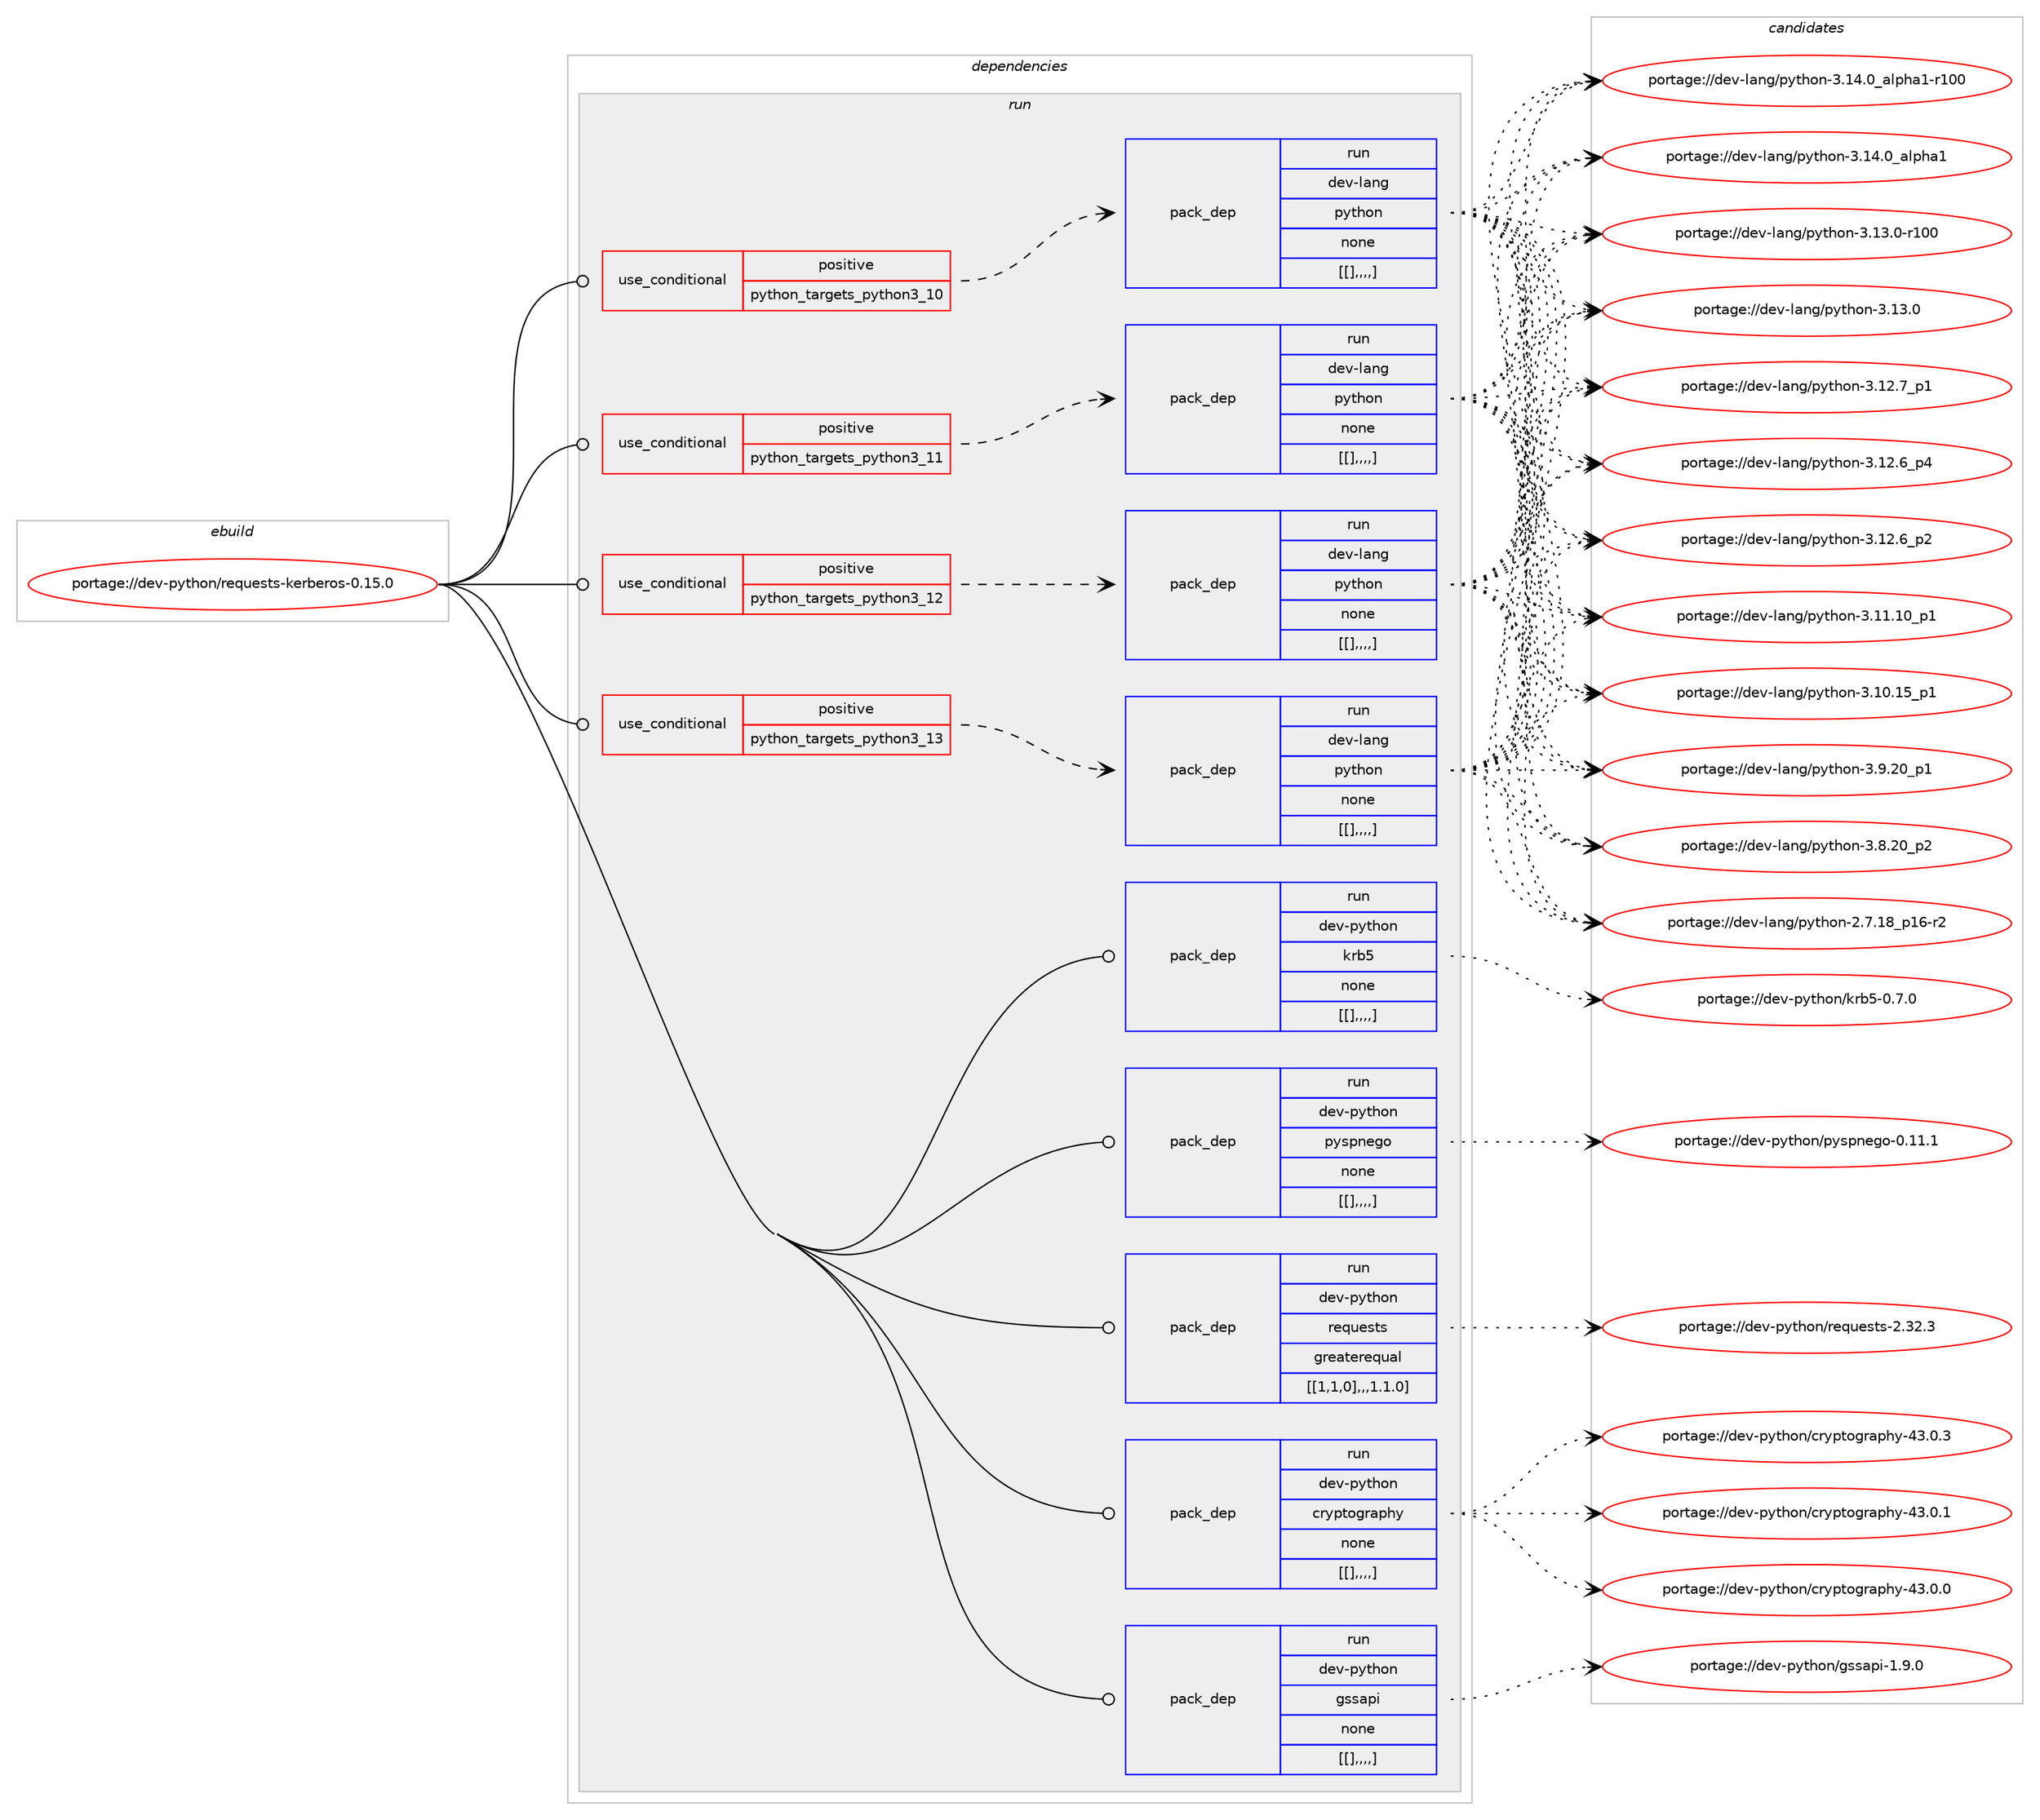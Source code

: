 digraph prolog {

# *************
# Graph options
# *************

newrank=true;
concentrate=true;
compound=true;
graph [rankdir=LR,fontname=Helvetica,fontsize=10,ranksep=1.5];#, ranksep=2.5, nodesep=0.2];
edge  [arrowhead=vee];
node  [fontname=Helvetica,fontsize=10];

# **********
# The ebuild
# **********

subgraph cluster_leftcol {
color=gray;
label=<<i>ebuild</i>>;
id [label="portage://dev-python/requests-kerberos-0.15.0", color=red, width=4, href="../dev-python/requests-kerberos-0.15.0.svg"];
}

# ****************
# The dependencies
# ****************

subgraph cluster_midcol {
color=gray;
label=<<i>dependencies</i>>;
subgraph cluster_compile {
fillcolor="#eeeeee";
style=filled;
label=<<i>compile</i>>;
}
subgraph cluster_compileandrun {
fillcolor="#eeeeee";
style=filled;
label=<<i>compile and run</i>>;
}
subgraph cluster_run {
fillcolor="#eeeeee";
style=filled;
label=<<i>run</i>>;
subgraph cond41758 {
dependency168717 [label=<<TABLE BORDER="0" CELLBORDER="1" CELLSPACING="0" CELLPADDING="4"><TR><TD ROWSPAN="3" CELLPADDING="10">use_conditional</TD></TR><TR><TD>positive</TD></TR><TR><TD>python_targets_python3_10</TD></TR></TABLE>>, shape=none, color=red];
subgraph pack125638 {
dependency168773 [label=<<TABLE BORDER="0" CELLBORDER="1" CELLSPACING="0" CELLPADDING="4" WIDTH="220"><TR><TD ROWSPAN="6" CELLPADDING="30">pack_dep</TD></TR><TR><TD WIDTH="110">run</TD></TR><TR><TD>dev-lang</TD></TR><TR><TD>python</TD></TR><TR><TD>none</TD></TR><TR><TD>[[],,,,]</TD></TR></TABLE>>, shape=none, color=blue];
}
dependency168717:e -> dependency168773:w [weight=20,style="dashed",arrowhead="vee"];
}
id:e -> dependency168717:w [weight=20,style="solid",arrowhead="odot"];
subgraph cond41777 {
dependency168815 [label=<<TABLE BORDER="0" CELLBORDER="1" CELLSPACING="0" CELLPADDING="4"><TR><TD ROWSPAN="3" CELLPADDING="10">use_conditional</TD></TR><TR><TD>positive</TD></TR><TR><TD>python_targets_python3_11</TD></TR></TABLE>>, shape=none, color=red];
subgraph pack125710 {
dependency168857 [label=<<TABLE BORDER="0" CELLBORDER="1" CELLSPACING="0" CELLPADDING="4" WIDTH="220"><TR><TD ROWSPAN="6" CELLPADDING="30">pack_dep</TD></TR><TR><TD WIDTH="110">run</TD></TR><TR><TD>dev-lang</TD></TR><TR><TD>python</TD></TR><TR><TD>none</TD></TR><TR><TD>[[],,,,]</TD></TR></TABLE>>, shape=none, color=blue];
}
dependency168815:e -> dependency168857:w [weight=20,style="dashed",arrowhead="vee"];
}
id:e -> dependency168815:w [weight=20,style="solid",arrowhead="odot"];
subgraph cond41845 {
dependency169004 [label=<<TABLE BORDER="0" CELLBORDER="1" CELLSPACING="0" CELLPADDING="4"><TR><TD ROWSPAN="3" CELLPADDING="10">use_conditional</TD></TR><TR><TD>positive</TD></TR><TR><TD>python_targets_python3_12</TD></TR></TABLE>>, shape=none, color=red];
subgraph pack125807 {
dependency169041 [label=<<TABLE BORDER="0" CELLBORDER="1" CELLSPACING="0" CELLPADDING="4" WIDTH="220"><TR><TD ROWSPAN="6" CELLPADDING="30">pack_dep</TD></TR><TR><TD WIDTH="110">run</TD></TR><TR><TD>dev-lang</TD></TR><TR><TD>python</TD></TR><TR><TD>none</TD></TR><TR><TD>[[],,,,]</TD></TR></TABLE>>, shape=none, color=blue];
}
dependency169004:e -> dependency169041:w [weight=20,style="dashed",arrowhead="vee"];
}
id:e -> dependency169004:w [weight=20,style="solid",arrowhead="odot"];
subgraph cond41906 {
dependency169103 [label=<<TABLE BORDER="0" CELLBORDER="1" CELLSPACING="0" CELLPADDING="4"><TR><TD ROWSPAN="3" CELLPADDING="10">use_conditional</TD></TR><TR><TD>positive</TD></TR><TR><TD>python_targets_python3_13</TD></TR></TABLE>>, shape=none, color=red];
subgraph pack125860 {
dependency169111 [label=<<TABLE BORDER="0" CELLBORDER="1" CELLSPACING="0" CELLPADDING="4" WIDTH="220"><TR><TD ROWSPAN="6" CELLPADDING="30">pack_dep</TD></TR><TR><TD WIDTH="110">run</TD></TR><TR><TD>dev-lang</TD></TR><TR><TD>python</TD></TR><TR><TD>none</TD></TR><TR><TD>[[],,,,]</TD></TR></TABLE>>, shape=none, color=blue];
}
dependency169103:e -> dependency169111:w [weight=20,style="dashed",arrowhead="vee"];
}
id:e -> dependency169103:w [weight=20,style="solid",arrowhead="odot"];
subgraph pack125880 {
dependency169133 [label=<<TABLE BORDER="0" CELLBORDER="1" CELLSPACING="0" CELLPADDING="4" WIDTH="220"><TR><TD ROWSPAN="6" CELLPADDING="30">pack_dep</TD></TR><TR><TD WIDTH="110">run</TD></TR><TR><TD>dev-python</TD></TR><TR><TD>cryptography</TD></TR><TR><TD>none</TD></TR><TR><TD>[[],,,,]</TD></TR></TABLE>>, shape=none, color=blue];
}
id:e -> dependency169133:w [weight=20,style="solid",arrowhead="odot"];
subgraph pack125884 {
dependency169140 [label=<<TABLE BORDER="0" CELLBORDER="1" CELLSPACING="0" CELLPADDING="4" WIDTH="220"><TR><TD ROWSPAN="6" CELLPADDING="30">pack_dep</TD></TR><TR><TD WIDTH="110">run</TD></TR><TR><TD>dev-python</TD></TR><TR><TD>gssapi</TD></TR><TR><TD>none</TD></TR><TR><TD>[[],,,,]</TD></TR></TABLE>>, shape=none, color=blue];
}
id:e -> dependency169140:w [weight=20,style="solid",arrowhead="odot"];
subgraph pack125886 {
dependency169146 [label=<<TABLE BORDER="0" CELLBORDER="1" CELLSPACING="0" CELLPADDING="4" WIDTH="220"><TR><TD ROWSPAN="6" CELLPADDING="30">pack_dep</TD></TR><TR><TD WIDTH="110">run</TD></TR><TR><TD>dev-python</TD></TR><TR><TD>krb5</TD></TR><TR><TD>none</TD></TR><TR><TD>[[],,,,]</TD></TR></TABLE>>, shape=none, color=blue];
}
id:e -> dependency169146:w [weight=20,style="solid",arrowhead="odot"];
subgraph pack125889 {
dependency169167 [label=<<TABLE BORDER="0" CELLBORDER="1" CELLSPACING="0" CELLPADDING="4" WIDTH="220"><TR><TD ROWSPAN="6" CELLPADDING="30">pack_dep</TD></TR><TR><TD WIDTH="110">run</TD></TR><TR><TD>dev-python</TD></TR><TR><TD>pyspnego</TD></TR><TR><TD>none</TD></TR><TR><TD>[[],,,,]</TD></TR></TABLE>>, shape=none, color=blue];
}
id:e -> dependency169167:w [weight=20,style="solid",arrowhead="odot"];
subgraph pack125903 {
dependency169185 [label=<<TABLE BORDER="0" CELLBORDER="1" CELLSPACING="0" CELLPADDING="4" WIDTH="220"><TR><TD ROWSPAN="6" CELLPADDING="30">pack_dep</TD></TR><TR><TD WIDTH="110">run</TD></TR><TR><TD>dev-python</TD></TR><TR><TD>requests</TD></TR><TR><TD>greaterequal</TD></TR><TR><TD>[[1,1,0],,,1.1.0]</TD></TR></TABLE>>, shape=none, color=blue];
}
id:e -> dependency169185:w [weight=20,style="solid",arrowhead="odot"];
}
}

# **************
# The candidates
# **************

subgraph cluster_choices {
rank=same;
color=gray;
label=<<i>candidates</i>>;

subgraph choice125421 {
color=black;
nodesep=1;
choice100101118451089711010347112121116104111110455146495246489597108112104974945114494848 [label="portage://dev-lang/python-3.14.0_alpha1-r100", color=red, width=4,href="../dev-lang/python-3.14.0_alpha1-r100.svg"];
choice1001011184510897110103471121211161041111104551464952464895971081121049749 [label="portage://dev-lang/python-3.14.0_alpha1", color=red, width=4,href="../dev-lang/python-3.14.0_alpha1.svg"];
choice1001011184510897110103471121211161041111104551464951464845114494848 [label="portage://dev-lang/python-3.13.0-r100", color=red, width=4,href="../dev-lang/python-3.13.0-r100.svg"];
choice10010111845108971101034711212111610411111045514649514648 [label="portage://dev-lang/python-3.13.0", color=red, width=4,href="../dev-lang/python-3.13.0.svg"];
choice100101118451089711010347112121116104111110455146495046559511249 [label="portage://dev-lang/python-3.12.7_p1", color=red, width=4,href="../dev-lang/python-3.12.7_p1.svg"];
choice100101118451089711010347112121116104111110455146495046549511252 [label="portage://dev-lang/python-3.12.6_p4", color=red, width=4,href="../dev-lang/python-3.12.6_p4.svg"];
choice100101118451089711010347112121116104111110455146495046549511250 [label="portage://dev-lang/python-3.12.6_p2", color=red, width=4,href="../dev-lang/python-3.12.6_p2.svg"];
choice10010111845108971101034711212111610411111045514649494649489511249 [label="portage://dev-lang/python-3.11.10_p1", color=red, width=4,href="../dev-lang/python-3.11.10_p1.svg"];
choice10010111845108971101034711212111610411111045514649484649539511249 [label="portage://dev-lang/python-3.10.15_p1", color=red, width=4,href="../dev-lang/python-3.10.15_p1.svg"];
choice100101118451089711010347112121116104111110455146574650489511249 [label="portage://dev-lang/python-3.9.20_p1", color=red, width=4,href="../dev-lang/python-3.9.20_p1.svg"];
choice100101118451089711010347112121116104111110455146564650489511250 [label="portage://dev-lang/python-3.8.20_p2", color=red, width=4,href="../dev-lang/python-3.8.20_p2.svg"];
choice100101118451089711010347112121116104111110455046554649569511249544511450 [label="portage://dev-lang/python-2.7.18_p16-r2", color=red, width=4,href="../dev-lang/python-2.7.18_p16-r2.svg"];
dependency168773:e -> choice100101118451089711010347112121116104111110455146495246489597108112104974945114494848:w [style=dotted,weight="100"];
dependency168773:e -> choice1001011184510897110103471121211161041111104551464952464895971081121049749:w [style=dotted,weight="100"];
dependency168773:e -> choice1001011184510897110103471121211161041111104551464951464845114494848:w [style=dotted,weight="100"];
dependency168773:e -> choice10010111845108971101034711212111610411111045514649514648:w [style=dotted,weight="100"];
dependency168773:e -> choice100101118451089711010347112121116104111110455146495046559511249:w [style=dotted,weight="100"];
dependency168773:e -> choice100101118451089711010347112121116104111110455146495046549511252:w [style=dotted,weight="100"];
dependency168773:e -> choice100101118451089711010347112121116104111110455146495046549511250:w [style=dotted,weight="100"];
dependency168773:e -> choice10010111845108971101034711212111610411111045514649494649489511249:w [style=dotted,weight="100"];
dependency168773:e -> choice10010111845108971101034711212111610411111045514649484649539511249:w [style=dotted,weight="100"];
dependency168773:e -> choice100101118451089711010347112121116104111110455146574650489511249:w [style=dotted,weight="100"];
dependency168773:e -> choice100101118451089711010347112121116104111110455146564650489511250:w [style=dotted,weight="100"];
dependency168773:e -> choice100101118451089711010347112121116104111110455046554649569511249544511450:w [style=dotted,weight="100"];
}
subgraph choice125431 {
color=black;
nodesep=1;
choice100101118451089711010347112121116104111110455146495246489597108112104974945114494848 [label="portage://dev-lang/python-3.14.0_alpha1-r100", color=red, width=4,href="../dev-lang/python-3.14.0_alpha1-r100.svg"];
choice1001011184510897110103471121211161041111104551464952464895971081121049749 [label="portage://dev-lang/python-3.14.0_alpha1", color=red, width=4,href="../dev-lang/python-3.14.0_alpha1.svg"];
choice1001011184510897110103471121211161041111104551464951464845114494848 [label="portage://dev-lang/python-3.13.0-r100", color=red, width=4,href="../dev-lang/python-3.13.0-r100.svg"];
choice10010111845108971101034711212111610411111045514649514648 [label="portage://dev-lang/python-3.13.0", color=red, width=4,href="../dev-lang/python-3.13.0.svg"];
choice100101118451089711010347112121116104111110455146495046559511249 [label="portage://dev-lang/python-3.12.7_p1", color=red, width=4,href="../dev-lang/python-3.12.7_p1.svg"];
choice100101118451089711010347112121116104111110455146495046549511252 [label="portage://dev-lang/python-3.12.6_p4", color=red, width=4,href="../dev-lang/python-3.12.6_p4.svg"];
choice100101118451089711010347112121116104111110455146495046549511250 [label="portage://dev-lang/python-3.12.6_p2", color=red, width=4,href="../dev-lang/python-3.12.6_p2.svg"];
choice10010111845108971101034711212111610411111045514649494649489511249 [label="portage://dev-lang/python-3.11.10_p1", color=red, width=4,href="../dev-lang/python-3.11.10_p1.svg"];
choice10010111845108971101034711212111610411111045514649484649539511249 [label="portage://dev-lang/python-3.10.15_p1", color=red, width=4,href="../dev-lang/python-3.10.15_p1.svg"];
choice100101118451089711010347112121116104111110455146574650489511249 [label="portage://dev-lang/python-3.9.20_p1", color=red, width=4,href="../dev-lang/python-3.9.20_p1.svg"];
choice100101118451089711010347112121116104111110455146564650489511250 [label="portage://dev-lang/python-3.8.20_p2", color=red, width=4,href="../dev-lang/python-3.8.20_p2.svg"];
choice100101118451089711010347112121116104111110455046554649569511249544511450 [label="portage://dev-lang/python-2.7.18_p16-r2", color=red, width=4,href="../dev-lang/python-2.7.18_p16-r2.svg"];
dependency168857:e -> choice100101118451089711010347112121116104111110455146495246489597108112104974945114494848:w [style=dotted,weight="100"];
dependency168857:e -> choice1001011184510897110103471121211161041111104551464952464895971081121049749:w [style=dotted,weight="100"];
dependency168857:e -> choice1001011184510897110103471121211161041111104551464951464845114494848:w [style=dotted,weight="100"];
dependency168857:e -> choice10010111845108971101034711212111610411111045514649514648:w [style=dotted,weight="100"];
dependency168857:e -> choice100101118451089711010347112121116104111110455146495046559511249:w [style=dotted,weight="100"];
dependency168857:e -> choice100101118451089711010347112121116104111110455146495046549511252:w [style=dotted,weight="100"];
dependency168857:e -> choice100101118451089711010347112121116104111110455146495046549511250:w [style=dotted,weight="100"];
dependency168857:e -> choice10010111845108971101034711212111610411111045514649494649489511249:w [style=dotted,weight="100"];
dependency168857:e -> choice10010111845108971101034711212111610411111045514649484649539511249:w [style=dotted,weight="100"];
dependency168857:e -> choice100101118451089711010347112121116104111110455146574650489511249:w [style=dotted,weight="100"];
dependency168857:e -> choice100101118451089711010347112121116104111110455146564650489511250:w [style=dotted,weight="100"];
dependency168857:e -> choice100101118451089711010347112121116104111110455046554649569511249544511450:w [style=dotted,weight="100"];
}
subgraph choice125437 {
color=black;
nodesep=1;
choice100101118451089711010347112121116104111110455146495246489597108112104974945114494848 [label="portage://dev-lang/python-3.14.0_alpha1-r100", color=red, width=4,href="../dev-lang/python-3.14.0_alpha1-r100.svg"];
choice1001011184510897110103471121211161041111104551464952464895971081121049749 [label="portage://dev-lang/python-3.14.0_alpha1", color=red, width=4,href="../dev-lang/python-3.14.0_alpha1.svg"];
choice1001011184510897110103471121211161041111104551464951464845114494848 [label="portage://dev-lang/python-3.13.0-r100", color=red, width=4,href="../dev-lang/python-3.13.0-r100.svg"];
choice10010111845108971101034711212111610411111045514649514648 [label="portage://dev-lang/python-3.13.0", color=red, width=4,href="../dev-lang/python-3.13.0.svg"];
choice100101118451089711010347112121116104111110455146495046559511249 [label="portage://dev-lang/python-3.12.7_p1", color=red, width=4,href="../dev-lang/python-3.12.7_p1.svg"];
choice100101118451089711010347112121116104111110455146495046549511252 [label="portage://dev-lang/python-3.12.6_p4", color=red, width=4,href="../dev-lang/python-3.12.6_p4.svg"];
choice100101118451089711010347112121116104111110455146495046549511250 [label="portage://dev-lang/python-3.12.6_p2", color=red, width=4,href="../dev-lang/python-3.12.6_p2.svg"];
choice10010111845108971101034711212111610411111045514649494649489511249 [label="portage://dev-lang/python-3.11.10_p1", color=red, width=4,href="../dev-lang/python-3.11.10_p1.svg"];
choice10010111845108971101034711212111610411111045514649484649539511249 [label="portage://dev-lang/python-3.10.15_p1", color=red, width=4,href="../dev-lang/python-3.10.15_p1.svg"];
choice100101118451089711010347112121116104111110455146574650489511249 [label="portage://dev-lang/python-3.9.20_p1", color=red, width=4,href="../dev-lang/python-3.9.20_p1.svg"];
choice100101118451089711010347112121116104111110455146564650489511250 [label="portage://dev-lang/python-3.8.20_p2", color=red, width=4,href="../dev-lang/python-3.8.20_p2.svg"];
choice100101118451089711010347112121116104111110455046554649569511249544511450 [label="portage://dev-lang/python-2.7.18_p16-r2", color=red, width=4,href="../dev-lang/python-2.7.18_p16-r2.svg"];
dependency169041:e -> choice100101118451089711010347112121116104111110455146495246489597108112104974945114494848:w [style=dotted,weight="100"];
dependency169041:e -> choice1001011184510897110103471121211161041111104551464952464895971081121049749:w [style=dotted,weight="100"];
dependency169041:e -> choice1001011184510897110103471121211161041111104551464951464845114494848:w [style=dotted,weight="100"];
dependency169041:e -> choice10010111845108971101034711212111610411111045514649514648:w [style=dotted,weight="100"];
dependency169041:e -> choice100101118451089711010347112121116104111110455146495046559511249:w [style=dotted,weight="100"];
dependency169041:e -> choice100101118451089711010347112121116104111110455146495046549511252:w [style=dotted,weight="100"];
dependency169041:e -> choice100101118451089711010347112121116104111110455146495046549511250:w [style=dotted,weight="100"];
dependency169041:e -> choice10010111845108971101034711212111610411111045514649494649489511249:w [style=dotted,weight="100"];
dependency169041:e -> choice10010111845108971101034711212111610411111045514649484649539511249:w [style=dotted,weight="100"];
dependency169041:e -> choice100101118451089711010347112121116104111110455146574650489511249:w [style=dotted,weight="100"];
dependency169041:e -> choice100101118451089711010347112121116104111110455146564650489511250:w [style=dotted,weight="100"];
dependency169041:e -> choice100101118451089711010347112121116104111110455046554649569511249544511450:w [style=dotted,weight="100"];
}
subgraph choice125463 {
color=black;
nodesep=1;
choice100101118451089711010347112121116104111110455146495246489597108112104974945114494848 [label="portage://dev-lang/python-3.14.0_alpha1-r100", color=red, width=4,href="../dev-lang/python-3.14.0_alpha1-r100.svg"];
choice1001011184510897110103471121211161041111104551464952464895971081121049749 [label="portage://dev-lang/python-3.14.0_alpha1", color=red, width=4,href="../dev-lang/python-3.14.0_alpha1.svg"];
choice1001011184510897110103471121211161041111104551464951464845114494848 [label="portage://dev-lang/python-3.13.0-r100", color=red, width=4,href="../dev-lang/python-3.13.0-r100.svg"];
choice10010111845108971101034711212111610411111045514649514648 [label="portage://dev-lang/python-3.13.0", color=red, width=4,href="../dev-lang/python-3.13.0.svg"];
choice100101118451089711010347112121116104111110455146495046559511249 [label="portage://dev-lang/python-3.12.7_p1", color=red, width=4,href="../dev-lang/python-3.12.7_p1.svg"];
choice100101118451089711010347112121116104111110455146495046549511252 [label="portage://dev-lang/python-3.12.6_p4", color=red, width=4,href="../dev-lang/python-3.12.6_p4.svg"];
choice100101118451089711010347112121116104111110455146495046549511250 [label="portage://dev-lang/python-3.12.6_p2", color=red, width=4,href="../dev-lang/python-3.12.6_p2.svg"];
choice10010111845108971101034711212111610411111045514649494649489511249 [label="portage://dev-lang/python-3.11.10_p1", color=red, width=4,href="../dev-lang/python-3.11.10_p1.svg"];
choice10010111845108971101034711212111610411111045514649484649539511249 [label="portage://dev-lang/python-3.10.15_p1", color=red, width=4,href="../dev-lang/python-3.10.15_p1.svg"];
choice100101118451089711010347112121116104111110455146574650489511249 [label="portage://dev-lang/python-3.9.20_p1", color=red, width=4,href="../dev-lang/python-3.9.20_p1.svg"];
choice100101118451089711010347112121116104111110455146564650489511250 [label="portage://dev-lang/python-3.8.20_p2", color=red, width=4,href="../dev-lang/python-3.8.20_p2.svg"];
choice100101118451089711010347112121116104111110455046554649569511249544511450 [label="portage://dev-lang/python-2.7.18_p16-r2", color=red, width=4,href="../dev-lang/python-2.7.18_p16-r2.svg"];
dependency169111:e -> choice100101118451089711010347112121116104111110455146495246489597108112104974945114494848:w [style=dotted,weight="100"];
dependency169111:e -> choice1001011184510897110103471121211161041111104551464952464895971081121049749:w [style=dotted,weight="100"];
dependency169111:e -> choice1001011184510897110103471121211161041111104551464951464845114494848:w [style=dotted,weight="100"];
dependency169111:e -> choice10010111845108971101034711212111610411111045514649514648:w [style=dotted,weight="100"];
dependency169111:e -> choice100101118451089711010347112121116104111110455146495046559511249:w [style=dotted,weight="100"];
dependency169111:e -> choice100101118451089711010347112121116104111110455146495046549511252:w [style=dotted,weight="100"];
dependency169111:e -> choice100101118451089711010347112121116104111110455146495046549511250:w [style=dotted,weight="100"];
dependency169111:e -> choice10010111845108971101034711212111610411111045514649494649489511249:w [style=dotted,weight="100"];
dependency169111:e -> choice10010111845108971101034711212111610411111045514649484649539511249:w [style=dotted,weight="100"];
dependency169111:e -> choice100101118451089711010347112121116104111110455146574650489511249:w [style=dotted,weight="100"];
dependency169111:e -> choice100101118451089711010347112121116104111110455146564650489511250:w [style=dotted,weight="100"];
dependency169111:e -> choice100101118451089711010347112121116104111110455046554649569511249544511450:w [style=dotted,weight="100"];
}
subgraph choice125488 {
color=black;
nodesep=1;
choice1001011184511212111610411111047991141211121161111031149711210412145525146484651 [label="portage://dev-python/cryptography-43.0.3", color=red, width=4,href="../dev-python/cryptography-43.0.3.svg"];
choice1001011184511212111610411111047991141211121161111031149711210412145525146484649 [label="portage://dev-python/cryptography-43.0.1", color=red, width=4,href="../dev-python/cryptography-43.0.1.svg"];
choice1001011184511212111610411111047991141211121161111031149711210412145525146484648 [label="portage://dev-python/cryptography-43.0.0", color=red, width=4,href="../dev-python/cryptography-43.0.0.svg"];
dependency169133:e -> choice1001011184511212111610411111047991141211121161111031149711210412145525146484651:w [style=dotted,weight="100"];
dependency169133:e -> choice1001011184511212111610411111047991141211121161111031149711210412145525146484649:w [style=dotted,weight="100"];
dependency169133:e -> choice1001011184511212111610411111047991141211121161111031149711210412145525146484648:w [style=dotted,weight="100"];
}
subgraph choice125495 {
color=black;
nodesep=1;
choice100101118451121211161041111104710311511597112105454946574648 [label="portage://dev-python/gssapi-1.9.0", color=red, width=4,href="../dev-python/gssapi-1.9.0.svg"];
dependency169140:e -> choice100101118451121211161041111104710311511597112105454946574648:w [style=dotted,weight="100"];
}
subgraph choice125515 {
color=black;
nodesep=1;
choice10010111845112121116104111110471071149853454846554648 [label="portage://dev-python/krb5-0.7.0", color=red, width=4,href="../dev-python/krb5-0.7.0.svg"];
dependency169146:e -> choice10010111845112121116104111110471071149853454846554648:w [style=dotted,weight="100"];
}
subgraph choice125519 {
color=black;
nodesep=1;
choice100101118451121211161041111104711212111511211010110311145484649494649 [label="portage://dev-python/pyspnego-0.11.1", color=red, width=4,href="../dev-python/pyspnego-0.11.1.svg"];
dependency169167:e -> choice100101118451121211161041111104711212111511211010110311145484649494649:w [style=dotted,weight="100"];
}
subgraph choice125533 {
color=black;
nodesep=1;
choice100101118451121211161041111104711410111311710111511611545504651504651 [label="portage://dev-python/requests-2.32.3", color=red, width=4,href="../dev-python/requests-2.32.3.svg"];
dependency169185:e -> choice100101118451121211161041111104711410111311710111511611545504651504651:w [style=dotted,weight="100"];
}
}

}
